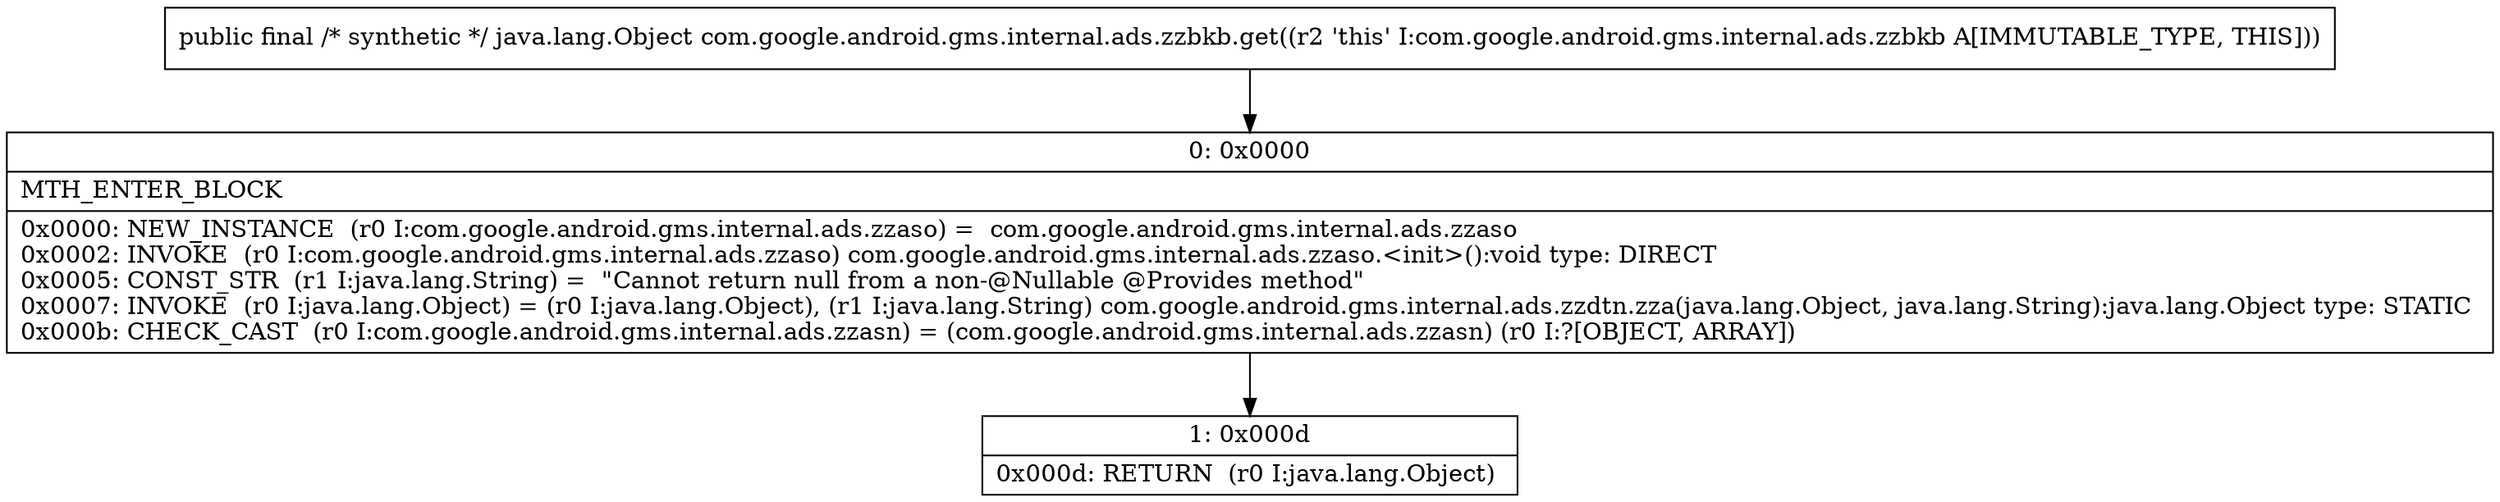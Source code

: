 digraph "CFG forcom.google.android.gms.internal.ads.zzbkb.get()Ljava\/lang\/Object;" {
Node_0 [shape=record,label="{0\:\ 0x0000|MTH_ENTER_BLOCK\l|0x0000: NEW_INSTANCE  (r0 I:com.google.android.gms.internal.ads.zzaso) =  com.google.android.gms.internal.ads.zzaso \l0x0002: INVOKE  (r0 I:com.google.android.gms.internal.ads.zzaso) com.google.android.gms.internal.ads.zzaso.\<init\>():void type: DIRECT \l0x0005: CONST_STR  (r1 I:java.lang.String) =  \"Cannot return null from a non\-@Nullable @Provides method\" \l0x0007: INVOKE  (r0 I:java.lang.Object) = (r0 I:java.lang.Object), (r1 I:java.lang.String) com.google.android.gms.internal.ads.zzdtn.zza(java.lang.Object, java.lang.String):java.lang.Object type: STATIC \l0x000b: CHECK_CAST  (r0 I:com.google.android.gms.internal.ads.zzasn) = (com.google.android.gms.internal.ads.zzasn) (r0 I:?[OBJECT, ARRAY]) \l}"];
Node_1 [shape=record,label="{1\:\ 0x000d|0x000d: RETURN  (r0 I:java.lang.Object) \l}"];
MethodNode[shape=record,label="{public final \/* synthetic *\/ java.lang.Object com.google.android.gms.internal.ads.zzbkb.get((r2 'this' I:com.google.android.gms.internal.ads.zzbkb A[IMMUTABLE_TYPE, THIS])) }"];
MethodNode -> Node_0;
Node_0 -> Node_1;
}

